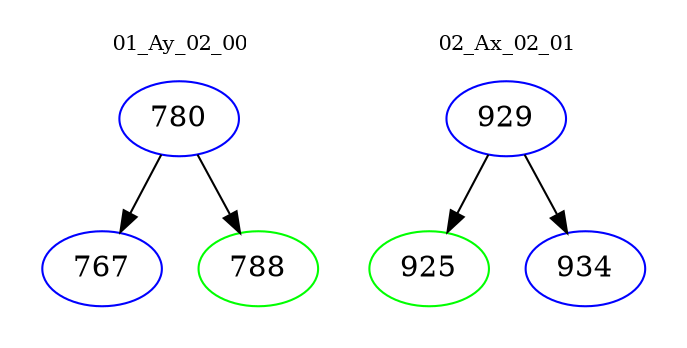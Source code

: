 digraph{
subgraph cluster_0 {
color = white
label = "01_Ay_02_00";
fontsize=10;
T0_780 [label="780", color="blue"]
T0_780 -> T0_767 [color="black"]
T0_767 [label="767", color="blue"]
T0_780 -> T0_788 [color="black"]
T0_788 [label="788", color="green"]
}
subgraph cluster_1 {
color = white
label = "02_Ax_02_01";
fontsize=10;
T1_929 [label="929", color="blue"]
T1_929 -> T1_925 [color="black"]
T1_925 [label="925", color="green"]
T1_929 -> T1_934 [color="black"]
T1_934 [label="934", color="blue"]
}
}
